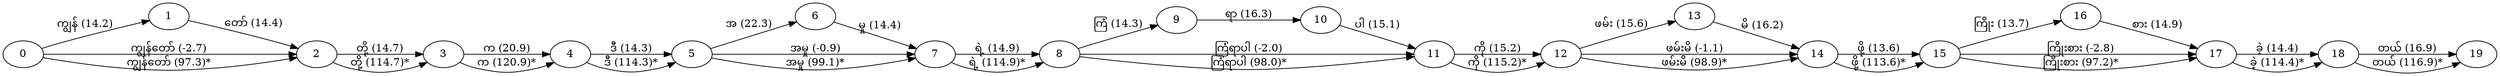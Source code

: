 digraph DAG {
  rankdir=LR;
  0 -> 1 [label="ကျွန် (14.2)"];
  0 -> 2 [label="ကျွန်တော် (-2.7)"];
  0 -> 2 [label="ကျွန်တော် (97.3)*"];
  1 -> 2 [label="တော် (14.4)"];
  2 -> 3 [label="တို့ (14.7)"];
  2 -> 3 [label="တို့ (114.7)*"];
  3 -> 4 [label="က (20.9)"];
  3 -> 4 [label="က (120.9)*"];
  4 -> 5 [label="ဒီ (14.3)"];
  4 -> 5 [label="ဒီ (114.3)*"];
  5 -> 6 [label="အ (22.3)"];
  5 -> 7 [label="အမှု (-0.9)"];
  5 -> 7 [label="အမှု (99.1)*"];
  6 -> 7 [label="မှု (14.4)"];
  7 -> 8 [label="ရဲ့ (14.9)"];
  7 -> 8 [label="ရဲ့ (114.9)*"];
  8 -> 9 [label="ကြံ (14.3)"];
  8 -> 11 [label="ကြံရာပါ (-2.0)"];
  8 -> 11 [label="ကြံရာပါ (98.0)*"];
  9 -> 10 [label="ရာ (16.3)"];
  10 -> 11 [label="ပါ (15.1)"];
  11 -> 12 [label="ကို (15.2)"];
  11 -> 12 [label="ကို (115.2)*"];
  12 -> 13 [label="ဖမ်း (15.6)"];
  12 -> 14 [label="ဖမ်းမိ (-1.1)"];
  12 -> 14 [label="ဖမ်းမိ (98.9)*"];
  13 -> 14 [label="မိ (16.2)"];
  14 -> 15 [label="ဖို့ (13.6)"];
  14 -> 15 [label="ဖို့ (113.6)*"];
  15 -> 16 [label="ကြိုး (13.7)"];
  15 -> 17 [label="ကြိုးစား (-2.8)"];
  15 -> 17 [label="ကြိုးစား (97.2)*"];
  16 -> 17 [label="စား (14.9)"];
  17 -> 18 [label="ခဲ့ (14.4)"];
  17 -> 18 [label="ခဲ့ (114.4)*"];
  18 -> 19 [label="တယ် (16.9)"];
  18 -> 19 [label="တယ် (116.9)*"];
}